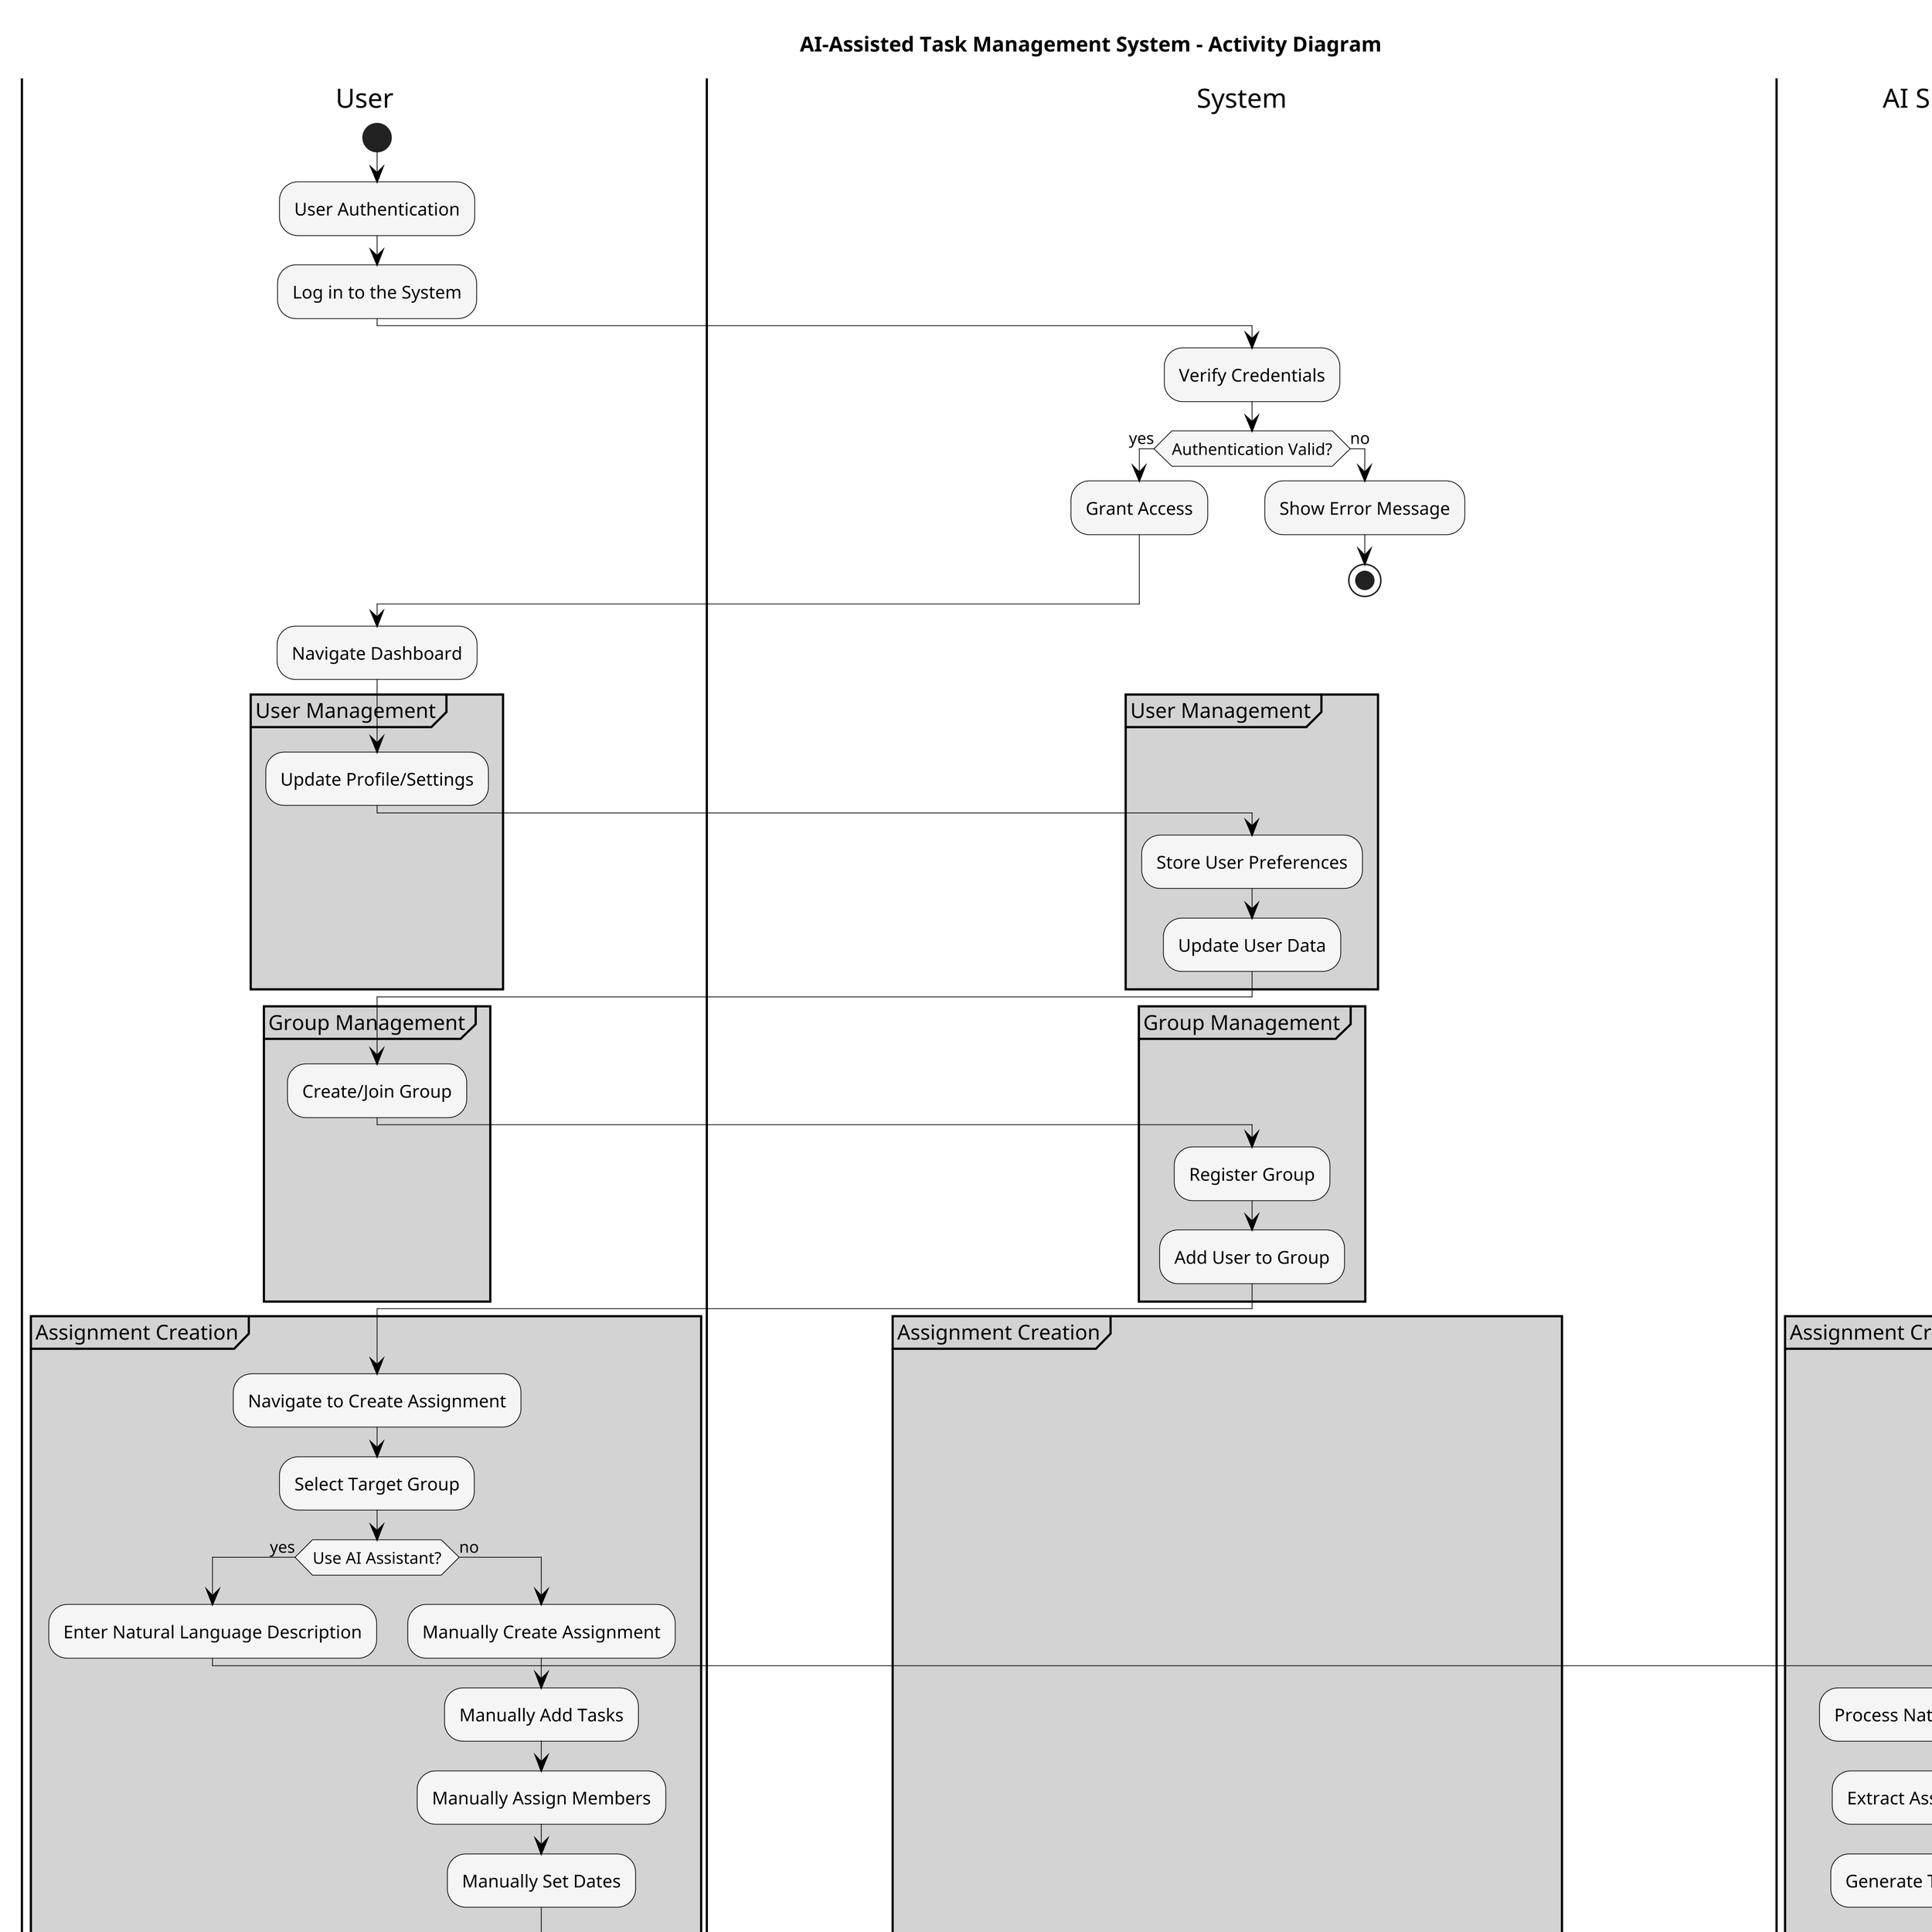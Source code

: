 @startuml AI-Assisted Task Management System
skinparam dpi 300
skinparam ActivityBackgroundColor #F5F5F5
skinparam ActivityBorderColor #000000
skinparam ActivityBorderThickness 0.5
skinparam ActivityDiamondBackgroundColor #F5F5F5
skinparam ActivityDiamondBorderColor #000000
skinparam ActivityDiamondBorderThickness 0.5
skinparam ActivityStartColor #222222
skinparam ActivityEndColor #222222
skinparam ArrowColor #000000
skinparam PartitionBackgroundColor #D3D3D3
skinparam PartitionBorderColor #000000
skinparam PartitionBorderThickness 1.5
skinparam LegendBackgroundColor white
skinparam LegendBorderColor black
skinparam LegendBorderThickness 1
skinparam NoteBackgroundColor #F5F5F5
skinparam NoteBorderColor #000000

title AI-Assisted Task Management System - Activity Diagram

|User|
start
:User Authentication;
:Log in to the System;
|System|
:Verify Credentials;
if (Authentication Valid?) then (yes)
  :Grant Access;
else (no)
  :Show Error Message;
  stop
endif

|User|
:Navigate Dashboard;

partition "User Management" {
  |User|
  :Update Profile/Settings;
  |System|
  :Store User Preferences;
  :Update User Data;
}

partition "Group Management" {
  |User|
  :Create/Join Group;
  |System|
  :Register Group;
  :Add User to Group;
}

partition "Assignment Creation" {
  |User|
  :Navigate to Create Assignment;
  :Select Target Group;
  if (Use AI Assistant?) then (yes)
    :Enter Natural Language Description;
    |AI Subsystem|
    :Process Natural Language Input;
    :Extract Assignment Structure;
    :Generate Tasks Automatically;
    :Assign Members Based on Expertise;
    :Set Intelligent Deadlines;
    :Prioritize Tasks;
    |User|
    :Review AI Suggestions;
    :Modify if Needed;
  else (no)
    :Manually Create Assignment;
    :Manually Add Tasks;
    :Manually Assign Members;
    :Manually Set Dates;
  endif
  :Save Assignment;
  |System|
  :Store Assignment Data;
  :Send Notifications;
}

partition "Task Management" {
  |User|
  :View Assigned Tasks;
  while (Tasks Remaining?) is (yes)
    :Select Task;
    :Update Task Status;
    :Add Comments/Attachments;
    |System|
    :Update Task Data;
    :Notify Relevant Users;
  endwhile (no)
}

partition "Communication System" {
  |User|
  :Open Chat Interface;
  split
    :Send Direct Message;
    |System|
    :Route to Private Channel;
    :Deliver to Recipient;
  split again
    |User|
    :Send Group Message;
    |System|
    :Broadcast to Group Channel;
    :Deliver to All Members;
  end split
  |User|
  :View Notifications;
  :Respond to Messages;
}

partition "Assignment Monitoring" {
  |User|
  if (Is Admin/Group Leader?) then (yes)
    :View Group Progress;
    :Monitor Task Completion;
    :Generate Reports;
  endif
  :View Personal Progress;
}

partition "Non-Functional Features" {
  |System|
  split
    :Real-time Updates;
    :WebSocket Connection;
    :Presence Channel Subscription;
  split again
    :Data Persistence;
    :Database Operations;
    :Caching;
  split again
    :Error Logging;
    :System Monitoring;
    :Performance Tracking;
  split again
    :Security Enforcement;
    :Authorization Checks;
    :Data Validation;
  end split
}

|User|
:Log Out;
|System|
:End User Session;
:Clean Up Resources;
stop

legend
|= Actor |= Description |
| User | Regular System User |
| System | Backend Services |
| AI Subsystem | AI Processing Components |
endlegend

@enduml 
